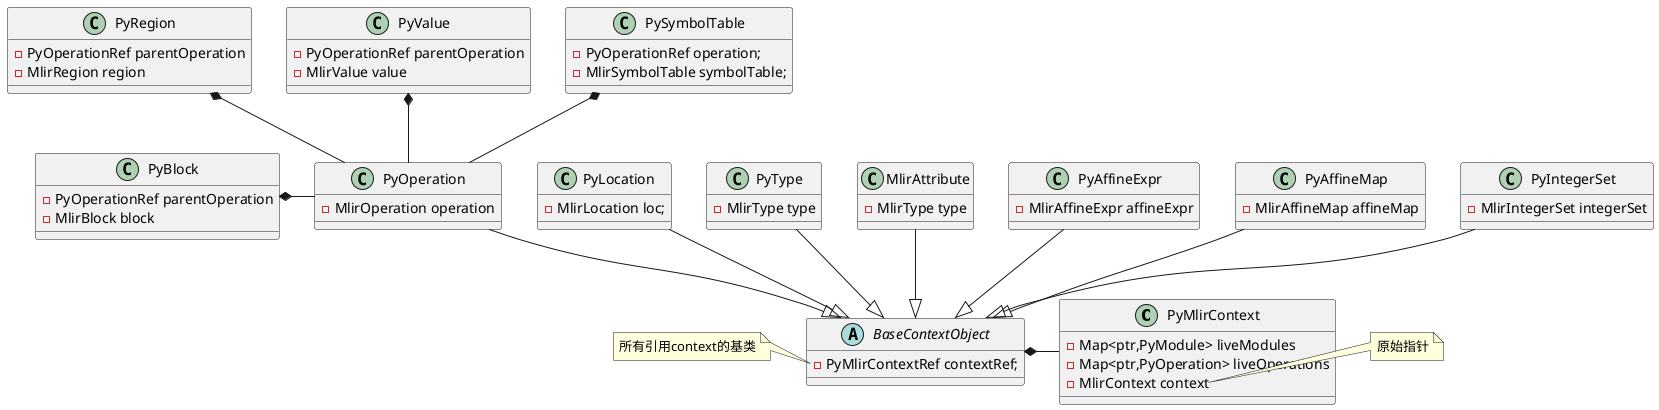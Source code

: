 ```puml
@startuml

class PyMlirContext {
 - Map<ptr,PyModule> liveModules
 - Map<ptr,PyOperation> liveOperations
 - MlirContext context
}

note right of PyMlirContext::context
原始指针
end note

abstract class BaseContextObject {
  - PyMlirContextRef contextRef;
}

BaseContextObject *- PyMlirContext

note left of BaseContextObject::contextRef
所有引用context的基类
end note

class PyLocation {
  - MlirLocation loc;
}

PyLocation --|> BaseContextObject 


class PyOperation {
  - MlirOperation operation
} 

PyOperation --|> BaseContextObject

class PyBlock {
  - PyOperationRef parentOperation
  - MlirBlock block
}

PyBlock *- PyOperation

class  PyRegion {
  - PyOperationRef parentOperation
  - MlirRegion region
}

PyRegion *-- PyOperation

class PyType {
  - MlirType type
}

PyType --|> BaseContextObject

class MlirAttribute {
  - MlirType type
}

MlirAttribute --|> BaseContextObject

class PyValue
{
  - PyOperationRef parentOperation
  - MlirValue value
}

PyValue *-- PyOperation

class PyAffineExpr {
  - MlirAffineExpr affineExpr
}

PyAffineExpr --|> BaseContextObject

class PyAffineMap {
  - MlirAffineMap affineMap
}

PyAffineMap --|> BaseContextObject

class PyIntegerSet {
  - MlirIntegerSet integerSet
}

PyIntegerSet --|> BaseContextObject

class PySymbolTable { 
  - PyOperationRef operation;
  - MlirSymbolTable symbolTable;
}

PySymbolTable *-- PyOperation 


@enduml
```
